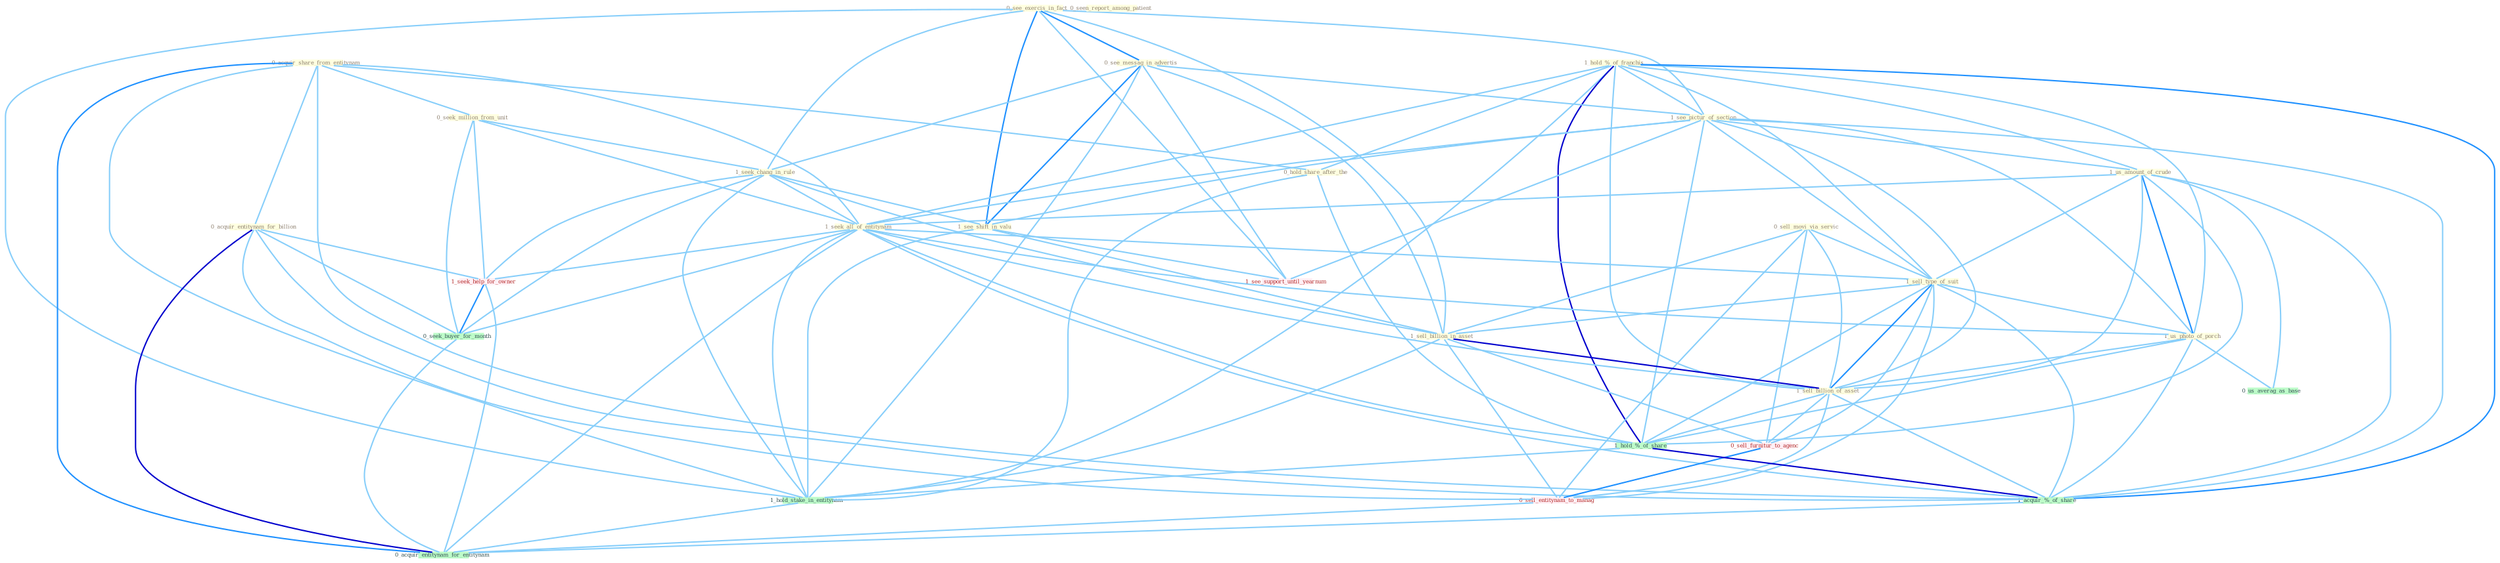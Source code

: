 Graph G{ 
    node
    [shape=polygon,style=filled,width=.5,height=.06,color="#BDFCC9",fixedsize=true,fontsize=4,
    fontcolor="#2f4f4f"];
    {node
    [color="#ffffe0", fontcolor="#8b7d6b"] "0_see_exercis_in_fact " "0_acquir_share_from_entitynam " "1_hold_%_of_franchis " "0_sell_movi_via_servic " "0_see_messag_in_advertis " "1_see_pictur_of_section " "0_seek_million_from_unit " "1_us_amount_of_crude " "0_acquir_entitynam_for_billion " "1_seek_chang_in_rule " "0_seen_report_among_patient " "1_see_shift_in_valu " "1_seek_all_of_entitynam " "1_sell_type_of_suit " "1_sell_billion_in_asset " "1_us_photo_of_porch " "0_hold_share_after_the " "1_sell_billion_of_asset "}
{node [color="#fff0f5", fontcolor="#b22222"] "1_seek_help_for_owner " "1_see_support_until_yearnum " "0_sell_furnitur_to_agenc " "0_sell_entitynam_to_manag "}
edge [color="#B0E2FF"];

	"0_see_exercis_in_fact " -- "0_see_messag_in_advertis " [w="2", color="#1e90ff" , len=0.8];
	"0_see_exercis_in_fact " -- "1_see_pictur_of_section " [w="1", color="#87cefa" ];
	"0_see_exercis_in_fact " -- "1_seek_chang_in_rule " [w="1", color="#87cefa" ];
	"0_see_exercis_in_fact " -- "1_see_shift_in_valu " [w="2", color="#1e90ff" , len=0.8];
	"0_see_exercis_in_fact " -- "1_sell_billion_in_asset " [w="1", color="#87cefa" ];
	"0_see_exercis_in_fact " -- "1_hold_stake_in_entitynam " [w="1", color="#87cefa" ];
	"0_see_exercis_in_fact " -- "1_see_support_until_yearnum " [w="1", color="#87cefa" ];
	"0_acquir_share_from_entitynam " -- "0_seek_million_from_unit " [w="1", color="#87cefa" ];
	"0_acquir_share_from_entitynam " -- "0_acquir_entitynam_for_billion " [w="1", color="#87cefa" ];
	"0_acquir_share_from_entitynam " -- "1_seek_all_of_entitynam " [w="1", color="#87cefa" ];
	"0_acquir_share_from_entitynam " -- "0_hold_share_after_the " [w="1", color="#87cefa" ];
	"0_acquir_share_from_entitynam " -- "1_hold_stake_in_entitynam " [w="1", color="#87cefa" ];
	"0_acquir_share_from_entitynam " -- "1_acquir_%_of_share " [w="1", color="#87cefa" ];
	"0_acquir_share_from_entitynam " -- "0_acquir_entitynam_for_entitynam " [w="2", color="#1e90ff" , len=0.8];
	"1_hold_%_of_franchis " -- "1_see_pictur_of_section " [w="1", color="#87cefa" ];
	"1_hold_%_of_franchis " -- "1_us_amount_of_crude " [w="1", color="#87cefa" ];
	"1_hold_%_of_franchis " -- "1_seek_all_of_entitynam " [w="1", color="#87cefa" ];
	"1_hold_%_of_franchis " -- "1_sell_type_of_suit " [w="1", color="#87cefa" ];
	"1_hold_%_of_franchis " -- "1_us_photo_of_porch " [w="1", color="#87cefa" ];
	"1_hold_%_of_franchis " -- "0_hold_share_after_the " [w="1", color="#87cefa" ];
	"1_hold_%_of_franchis " -- "1_sell_billion_of_asset " [w="1", color="#87cefa" ];
	"1_hold_%_of_franchis " -- "1_hold_%_of_share " [w="3", color="#0000cd" , len=0.6];
	"1_hold_%_of_franchis " -- "1_hold_stake_in_entitynam " [w="1", color="#87cefa" ];
	"1_hold_%_of_franchis " -- "1_acquir_%_of_share " [w="2", color="#1e90ff" , len=0.8];
	"0_sell_movi_via_servic " -- "1_sell_type_of_suit " [w="1", color="#87cefa" ];
	"0_sell_movi_via_servic " -- "1_sell_billion_in_asset " [w="1", color="#87cefa" ];
	"0_sell_movi_via_servic " -- "1_sell_billion_of_asset " [w="1", color="#87cefa" ];
	"0_sell_movi_via_servic " -- "0_sell_furnitur_to_agenc " [w="1", color="#87cefa" ];
	"0_sell_movi_via_servic " -- "0_sell_entitynam_to_manag " [w="1", color="#87cefa" ];
	"0_see_messag_in_advertis " -- "1_see_pictur_of_section " [w="1", color="#87cefa" ];
	"0_see_messag_in_advertis " -- "1_seek_chang_in_rule " [w="1", color="#87cefa" ];
	"0_see_messag_in_advertis " -- "1_see_shift_in_valu " [w="2", color="#1e90ff" , len=0.8];
	"0_see_messag_in_advertis " -- "1_sell_billion_in_asset " [w="1", color="#87cefa" ];
	"0_see_messag_in_advertis " -- "1_hold_stake_in_entitynam " [w="1", color="#87cefa" ];
	"0_see_messag_in_advertis " -- "1_see_support_until_yearnum " [w="1", color="#87cefa" ];
	"1_see_pictur_of_section " -- "1_us_amount_of_crude " [w="1", color="#87cefa" ];
	"1_see_pictur_of_section " -- "1_see_shift_in_valu " [w="1", color="#87cefa" ];
	"1_see_pictur_of_section " -- "1_seek_all_of_entitynam " [w="1", color="#87cefa" ];
	"1_see_pictur_of_section " -- "1_sell_type_of_suit " [w="1", color="#87cefa" ];
	"1_see_pictur_of_section " -- "1_us_photo_of_porch " [w="1", color="#87cefa" ];
	"1_see_pictur_of_section " -- "1_sell_billion_of_asset " [w="1", color="#87cefa" ];
	"1_see_pictur_of_section " -- "1_hold_%_of_share " [w="1", color="#87cefa" ];
	"1_see_pictur_of_section " -- "1_acquir_%_of_share " [w="1", color="#87cefa" ];
	"1_see_pictur_of_section " -- "1_see_support_until_yearnum " [w="1", color="#87cefa" ];
	"0_seek_million_from_unit " -- "1_seek_chang_in_rule " [w="1", color="#87cefa" ];
	"0_seek_million_from_unit " -- "1_seek_all_of_entitynam " [w="1", color="#87cefa" ];
	"0_seek_million_from_unit " -- "1_seek_help_for_owner " [w="1", color="#87cefa" ];
	"0_seek_million_from_unit " -- "0_seek_buyer_for_month " [w="1", color="#87cefa" ];
	"1_us_amount_of_crude " -- "1_seek_all_of_entitynam " [w="1", color="#87cefa" ];
	"1_us_amount_of_crude " -- "1_sell_type_of_suit " [w="1", color="#87cefa" ];
	"1_us_amount_of_crude " -- "1_us_photo_of_porch " [w="2", color="#1e90ff" , len=0.8];
	"1_us_amount_of_crude " -- "1_sell_billion_of_asset " [w="1", color="#87cefa" ];
	"1_us_amount_of_crude " -- "1_hold_%_of_share " [w="1", color="#87cefa" ];
	"1_us_amount_of_crude " -- "1_acquir_%_of_share " [w="1", color="#87cefa" ];
	"1_us_amount_of_crude " -- "0_us_averag_as_base " [w="1", color="#87cefa" ];
	"0_acquir_entitynam_for_billion " -- "1_seek_help_for_owner " [w="1", color="#87cefa" ];
	"0_acquir_entitynam_for_billion " -- "0_seek_buyer_for_month " [w="1", color="#87cefa" ];
	"0_acquir_entitynam_for_billion " -- "1_acquir_%_of_share " [w="1", color="#87cefa" ];
	"0_acquir_entitynam_for_billion " -- "0_sell_entitynam_to_manag " [w="1", color="#87cefa" ];
	"0_acquir_entitynam_for_billion " -- "0_acquir_entitynam_for_entitynam " [w="3", color="#0000cd" , len=0.6];
	"1_seek_chang_in_rule " -- "1_see_shift_in_valu " [w="1", color="#87cefa" ];
	"1_seek_chang_in_rule " -- "1_seek_all_of_entitynam " [w="1", color="#87cefa" ];
	"1_seek_chang_in_rule " -- "1_sell_billion_in_asset " [w="1", color="#87cefa" ];
	"1_seek_chang_in_rule " -- "1_hold_stake_in_entitynam " [w="1", color="#87cefa" ];
	"1_seek_chang_in_rule " -- "1_seek_help_for_owner " [w="1", color="#87cefa" ];
	"1_seek_chang_in_rule " -- "0_seek_buyer_for_month " [w="1", color="#87cefa" ];
	"1_see_shift_in_valu " -- "1_sell_billion_in_asset " [w="1", color="#87cefa" ];
	"1_see_shift_in_valu " -- "1_hold_stake_in_entitynam " [w="1", color="#87cefa" ];
	"1_see_shift_in_valu " -- "1_see_support_until_yearnum " [w="1", color="#87cefa" ];
	"1_seek_all_of_entitynam " -- "1_sell_type_of_suit " [w="1", color="#87cefa" ];
	"1_seek_all_of_entitynam " -- "1_us_photo_of_porch " [w="1", color="#87cefa" ];
	"1_seek_all_of_entitynam " -- "1_sell_billion_of_asset " [w="1", color="#87cefa" ];
	"1_seek_all_of_entitynam " -- "1_hold_%_of_share " [w="1", color="#87cefa" ];
	"1_seek_all_of_entitynam " -- "1_hold_stake_in_entitynam " [w="1", color="#87cefa" ];
	"1_seek_all_of_entitynam " -- "1_seek_help_for_owner " [w="1", color="#87cefa" ];
	"1_seek_all_of_entitynam " -- "0_seek_buyer_for_month " [w="1", color="#87cefa" ];
	"1_seek_all_of_entitynam " -- "1_acquir_%_of_share " [w="1", color="#87cefa" ];
	"1_seek_all_of_entitynam " -- "0_acquir_entitynam_for_entitynam " [w="1", color="#87cefa" ];
	"1_sell_type_of_suit " -- "1_sell_billion_in_asset " [w="1", color="#87cefa" ];
	"1_sell_type_of_suit " -- "1_us_photo_of_porch " [w="1", color="#87cefa" ];
	"1_sell_type_of_suit " -- "1_sell_billion_of_asset " [w="2", color="#1e90ff" , len=0.8];
	"1_sell_type_of_suit " -- "1_hold_%_of_share " [w="1", color="#87cefa" ];
	"1_sell_type_of_suit " -- "1_acquir_%_of_share " [w="1", color="#87cefa" ];
	"1_sell_type_of_suit " -- "0_sell_furnitur_to_agenc " [w="1", color="#87cefa" ];
	"1_sell_type_of_suit " -- "0_sell_entitynam_to_manag " [w="1", color="#87cefa" ];
	"1_sell_billion_in_asset " -- "1_sell_billion_of_asset " [w="3", color="#0000cd" , len=0.6];
	"1_sell_billion_in_asset " -- "1_hold_stake_in_entitynam " [w="1", color="#87cefa" ];
	"1_sell_billion_in_asset " -- "0_sell_furnitur_to_agenc " [w="1", color="#87cefa" ];
	"1_sell_billion_in_asset " -- "0_sell_entitynam_to_manag " [w="1", color="#87cefa" ];
	"1_us_photo_of_porch " -- "1_sell_billion_of_asset " [w="1", color="#87cefa" ];
	"1_us_photo_of_porch " -- "1_hold_%_of_share " [w="1", color="#87cefa" ];
	"1_us_photo_of_porch " -- "1_acquir_%_of_share " [w="1", color="#87cefa" ];
	"1_us_photo_of_porch " -- "0_us_averag_as_base " [w="1", color="#87cefa" ];
	"0_hold_share_after_the " -- "1_hold_%_of_share " [w="1", color="#87cefa" ];
	"0_hold_share_after_the " -- "1_hold_stake_in_entitynam " [w="1", color="#87cefa" ];
	"1_sell_billion_of_asset " -- "1_hold_%_of_share " [w="1", color="#87cefa" ];
	"1_sell_billion_of_asset " -- "1_acquir_%_of_share " [w="1", color="#87cefa" ];
	"1_sell_billion_of_asset " -- "0_sell_furnitur_to_agenc " [w="1", color="#87cefa" ];
	"1_sell_billion_of_asset " -- "0_sell_entitynam_to_manag " [w="1", color="#87cefa" ];
	"1_hold_%_of_share " -- "1_hold_stake_in_entitynam " [w="1", color="#87cefa" ];
	"1_hold_%_of_share " -- "1_acquir_%_of_share " [w="3", color="#0000cd" , len=0.6];
	"1_hold_stake_in_entitynam " -- "0_acquir_entitynam_for_entitynam " [w="1", color="#87cefa" ];
	"1_seek_help_for_owner " -- "0_seek_buyer_for_month " [w="2", color="#1e90ff" , len=0.8];
	"1_seek_help_for_owner " -- "0_acquir_entitynam_for_entitynam " [w="1", color="#87cefa" ];
	"0_seek_buyer_for_month " -- "0_acquir_entitynam_for_entitynam " [w="1", color="#87cefa" ];
	"1_acquir_%_of_share " -- "0_acquir_entitynam_for_entitynam " [w="1", color="#87cefa" ];
	"0_sell_furnitur_to_agenc " -- "0_sell_entitynam_to_manag " [w="2", color="#1e90ff" , len=0.8];
	"0_sell_entitynam_to_manag " -- "0_acquir_entitynam_for_entitynam " [w="1", color="#87cefa" ];
}